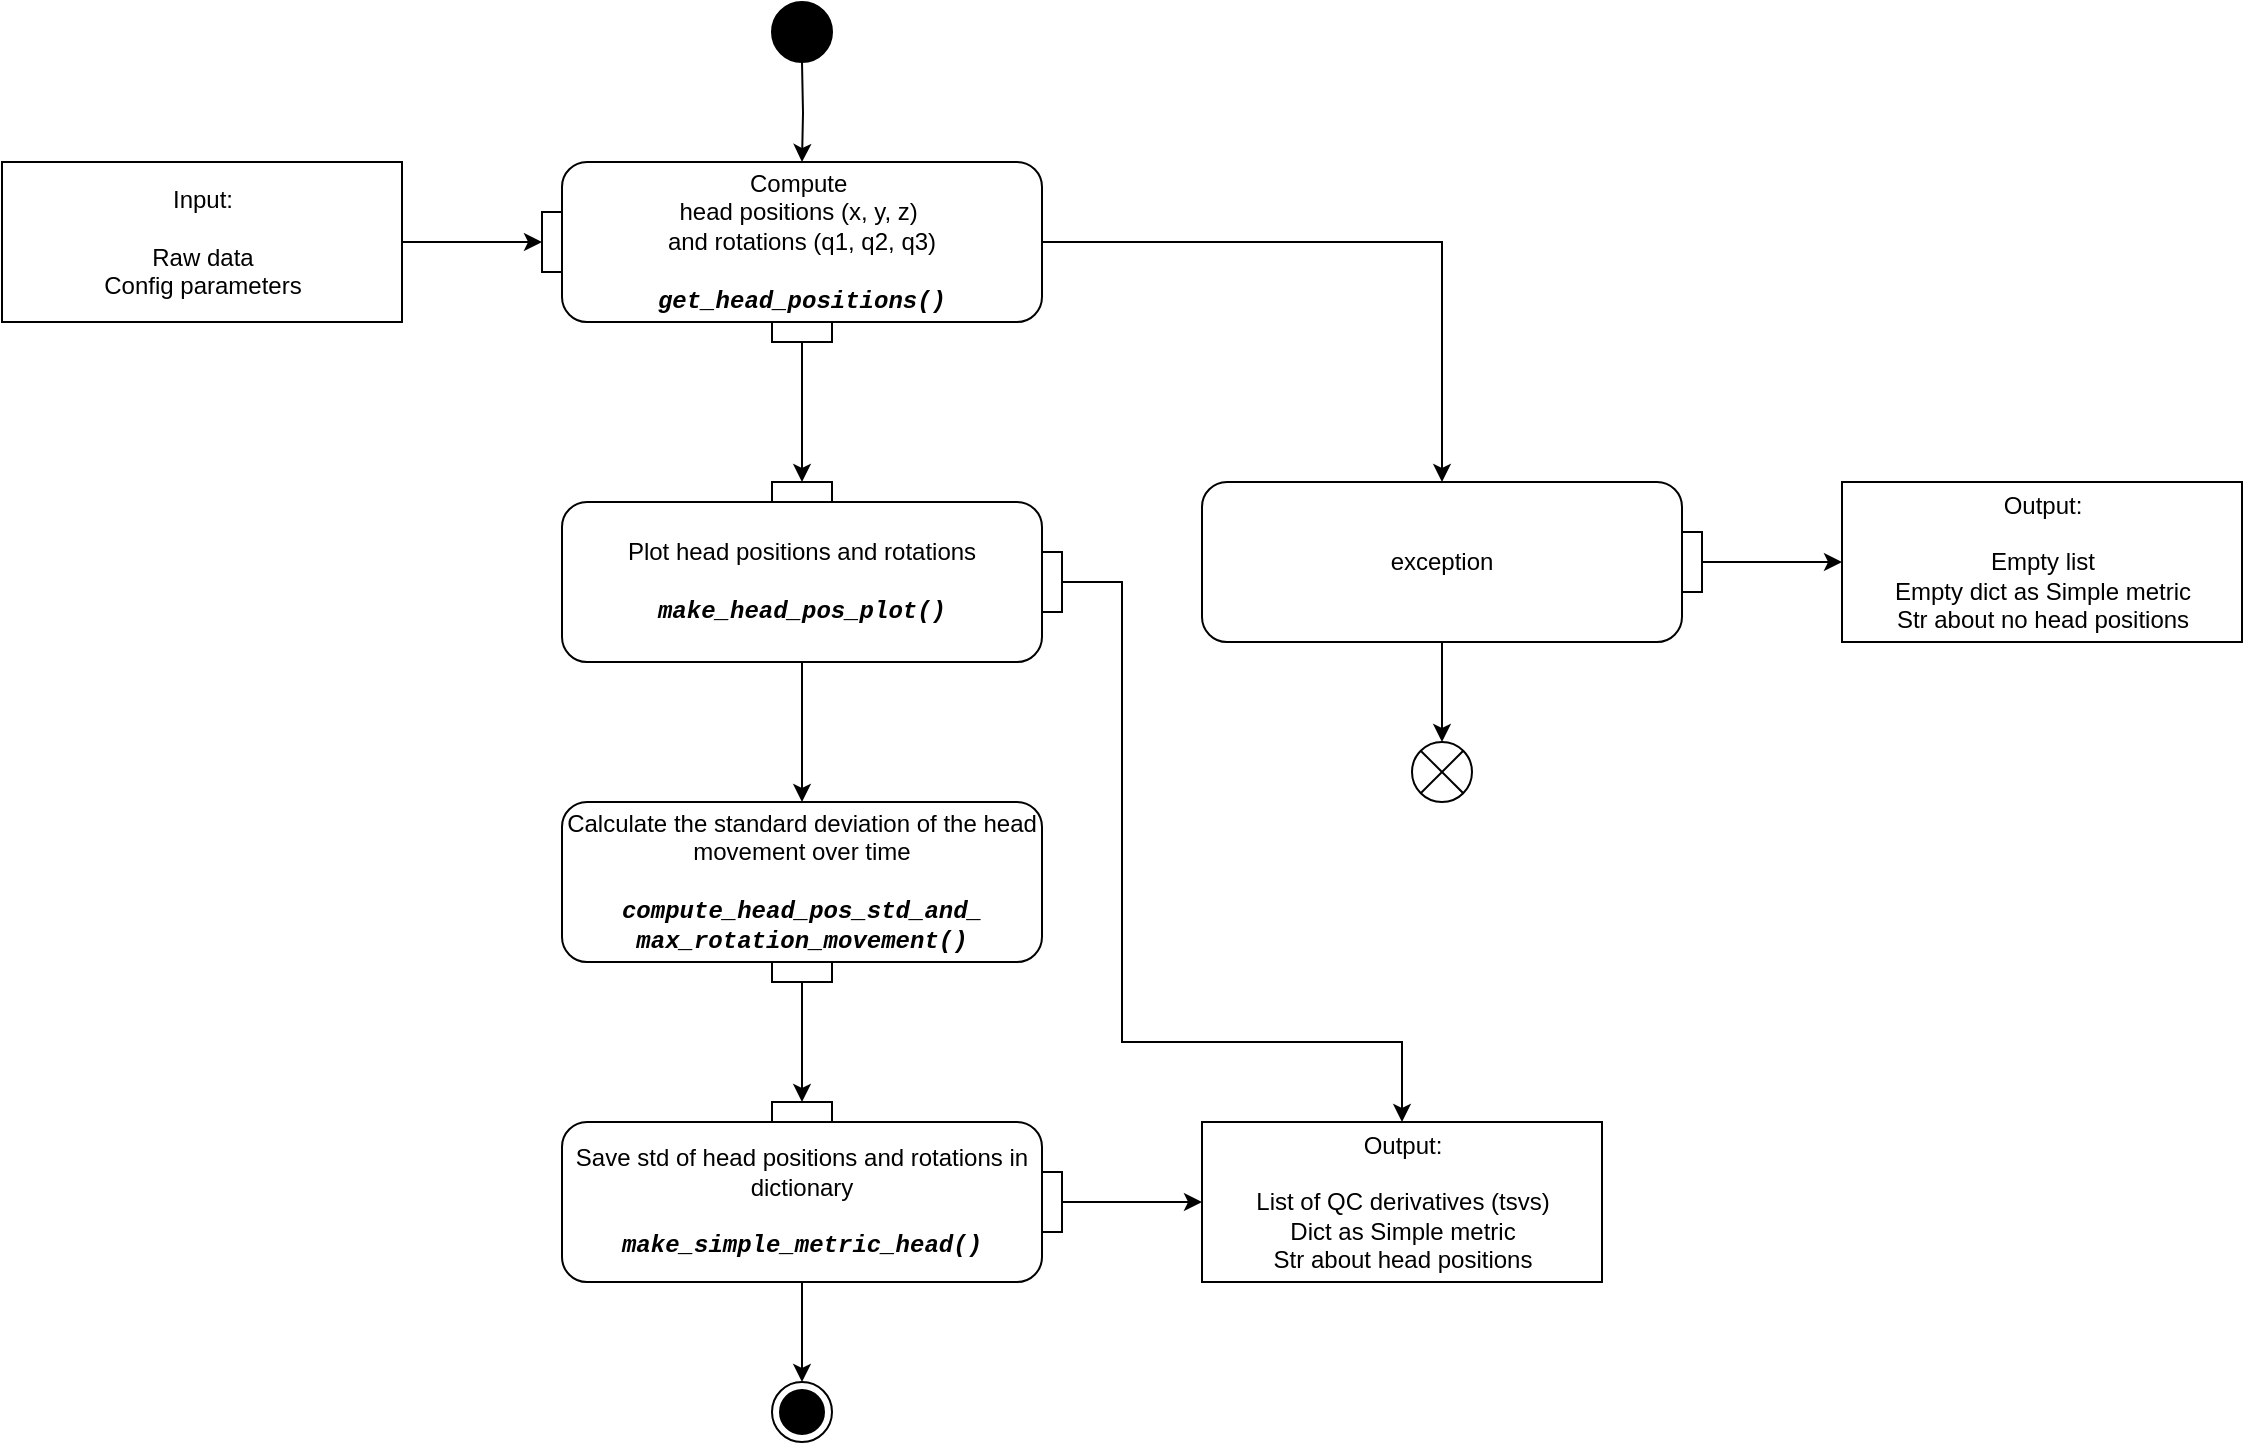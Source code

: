 <mxfile version="24.7.8">
  <diagram name="Page-1" id="cNk8rawfNz_4RUY2DilG">
    <mxGraphModel dx="954" dy="674" grid="1" gridSize="10" guides="1" tooltips="1" connect="1" arrows="1" fold="1" page="0" pageScale="1" pageWidth="1169" pageHeight="827" math="0" shadow="0">
      <root>
        <mxCell id="0" />
        <mxCell id="1" parent="0" />
        <mxCell id="WeTih67nczexHxwz61cG-80" value="Output:&lt;br&gt;&lt;br&gt;List of QC derivatives (tsvs)&lt;br&gt;Dict as Simple metric&lt;br&gt;Str about head positions" style="html=1;dashed=0;fontFamily=Helvetica;fontSize=12;fontColor=rgb(0, 0, 0);align=center;strokeColor=rgb(0, 0, 0);fillColor=rgb(255, 255, 255);" parent="1" vertex="1">
          <mxGeometry x="640" y="600" width="200" height="80" as="geometry" />
        </mxCell>
        <mxCell id="i3P34daP5RMbJGs39lf5-1" value="Input:&lt;br&gt;&lt;br&gt;Raw data&lt;br&gt;Config parameters" style="html=1;" parent="1" vertex="1">
          <mxGeometry x="40" y="120" width="200" height="80" as="geometry" />
        </mxCell>
        <mxCell id="i3P34daP5RMbJGs39lf5-105" value="" style="edgeStyle=orthogonalEdgeStyle;rounded=0;orthogonalLoop=1;jettySize=auto;html=1;fontFamily=Courier New;fontSize=12;" parent="1" source="i3P34daP5RMbJGs39lf5-99" target="i3P34daP5RMbJGs39lf5-104" edge="1">
          <mxGeometry relative="1" as="geometry" />
        </mxCell>
        <mxCell id="i3P34daP5RMbJGs39lf5-106" value="" style="edgeStyle=orthogonalEdgeStyle;rounded=0;orthogonalLoop=1;jettySize=auto;html=1;fontFamily=Courier New;fontSize=12;" parent="1" source="i3P34daP5RMbJGs39lf5-102" target="WeTih67nczexHxwz61cG-80" edge="1">
          <mxGeometry relative="1" as="geometry" />
        </mxCell>
        <mxCell id="i3P34daP5RMbJGs39lf5-107" value="" style="edgeStyle=orthogonalEdgeStyle;rounded=0;orthogonalLoop=1;jettySize=auto;html=1;fontFamily=Courier New;fontSize=12;" parent="1" source="i3P34daP5RMbJGs39lf5-101" edge="1">
          <mxGeometry relative="1" as="geometry">
            <mxPoint x="440" y="730" as="targetPoint" />
          </mxGeometry>
        </mxCell>
        <mxCell id="i3P34daP5RMbJGs39lf5-140" value="Output:&lt;br&gt;&lt;br&gt;Empty list&lt;br&gt;Empty dict as Simple metric&lt;br&gt;Str about no head positions" style="html=1;dashed=0;fontFamily=Helvetica;fontSize=12;fontColor=rgb(0, 0, 0);align=center;strokeColor=rgb(0, 0, 0);fillColor=rgb(255, 255, 255);" parent="1" vertex="1">
          <mxGeometry x="960" y="280" width="200" height="80" as="geometry" />
        </mxCell>
        <mxCell id="i3P34daP5RMbJGs39lf5-142" value="" style="shape=sumEllipse;perimeter=ellipsePerimeter;whiteSpace=wrap;html=1;backgroundOutline=1;fontFamily=Courier New;fontSize=12;" parent="1" vertex="1">
          <mxGeometry x="745" y="410" width="30" height="30" as="geometry" />
        </mxCell>
        <mxCell id="i3P34daP5RMbJGs39lf5-132" value="" style="edgeStyle=orthogonalEdgeStyle;rounded=0;orthogonalLoop=1;jettySize=auto;html=1;fontFamily=Courier New;fontSize=12;" parent="1" target="i3P34daP5RMbJGs39lf5-128" edge="1">
          <mxGeometry relative="1" as="geometry">
            <mxPoint x="440" y="70" as="sourcePoint" />
          </mxGeometry>
        </mxCell>
        <mxCell id="i3P34daP5RMbJGs39lf5-145" style="edgeStyle=orthogonalEdgeStyle;rounded=0;orthogonalLoop=1;jettySize=auto;html=1;entryX=0.5;entryY=0;entryDx=0;entryDy=0;fontFamily=Courier New;fontSize=12;" parent="1" source="i3P34daP5RMbJGs39lf5-128" target="i3P34daP5RMbJGs39lf5-137" edge="1">
          <mxGeometry relative="1" as="geometry" />
        </mxCell>
        <mxCell id="i3P34daP5RMbJGs39lf5-146" value="" style="edgeStyle=orthogonalEdgeStyle;rounded=0;orthogonalLoop=1;jettySize=auto;html=1;fontFamily=Courier New;fontSize=12;" parent="1" source="i3P34daP5RMbJGs39lf5-138" target="i3P34daP5RMbJGs39lf5-140" edge="1">
          <mxGeometry relative="1" as="geometry" />
        </mxCell>
        <mxCell id="i3P34daP5RMbJGs39lf5-147" value="" style="edgeStyle=orthogonalEdgeStyle;rounded=0;orthogonalLoop=1;jettySize=auto;html=1;fontFamily=Courier New;fontSize=12;" parent="1" source="i3P34daP5RMbJGs39lf5-137" target="i3P34daP5RMbJGs39lf5-142" edge="1">
          <mxGeometry relative="1" as="geometry" />
        </mxCell>
        <mxCell id="i3P34daP5RMbJGs39lf5-134" value="" style="edgeStyle=orthogonalEdgeStyle;rounded=0;orthogonalLoop=1;jettySize=auto;html=1;fontFamily=Courier New;fontSize=12;" parent="1" source="i3P34daP5RMbJGs39lf5-1" target="i3P34daP5RMbJGs39lf5-131" edge="1">
          <mxGeometry relative="1" as="geometry" />
        </mxCell>
        <mxCell id="i3P34daP5RMbJGs39lf5-152" value="" style="group" parent="1" vertex="1" connectable="0">
          <mxGeometry x="310" y="120" width="250" height="90" as="geometry" />
        </mxCell>
        <mxCell id="i3P34daP5RMbJGs39lf5-128" value="&lt;div style=&quot;border-color: var(--border-color);&quot;&gt;Compute&amp;nbsp;&lt;/div&gt;&lt;div style=&quot;border-color: var(--border-color);&quot;&gt;head positions (x, y, z)&amp;nbsp;&lt;/div&gt;&lt;div style=&quot;border-color: var(--border-color);&quot;&gt;and rotations (q1, q2, q3)&lt;/div&gt;&lt;br style=&quot;border-color: var(--border-color);&quot;&gt;&lt;div style=&quot;border-color: var(--border-color);&quot;&gt;&lt;font style=&quot;border-color: var(--border-color);&quot; face=&quot;Courier New&quot;&gt;&lt;b style=&quot;border-color: var(--border-color);&quot;&gt;&lt;i style=&quot;border-color: var(--border-color);&quot;&gt;get_head_positions()&lt;/i&gt;&lt;/b&gt;&lt;/font&gt;&lt;/div&gt;" style="html=1;align=center;verticalAlign=middle;rounded=1;absoluteArcSize=1;arcSize=25;dashed=0;fontFamily=Helvetica;fontSize=12;whiteSpace=wrap;container=0;noLabel=0;imageAlign=center;" parent="i3P34daP5RMbJGs39lf5-152" vertex="1">
          <mxGeometry x="10" width="240" height="80" as="geometry" />
        </mxCell>
        <mxCell id="i3P34daP5RMbJGs39lf5-129" value="pinOut 2" style="fontStyle=0;labelPosition=center;verticalLabelPosition=bottom;align=center;verticalAlign=top;spacingLeft=2;fontFamily=Helvetica;fontSize=12;resizable=0;container=0;noLabel=1;" parent="i3P34daP5RMbJGs39lf5-152" vertex="1">
          <mxGeometry x="115" y="80" width="30" height="10" as="geometry" />
        </mxCell>
        <mxCell id="i3P34daP5RMbJGs39lf5-131" value="pinIn 2" style="fontStyle=0;labelPosition=left;verticalLabelPosition=middle;align=right;verticalAlign=middle;spacingLeft=2;fontFamily=Helvetica;fontSize=12;flipH=0;resizable=0;container=0;noLabel=1;" parent="i3P34daP5RMbJGs39lf5-152" vertex="1">
          <mxGeometry y="25" width="10" height="30" as="geometry" />
        </mxCell>
        <mxCell id="i3P34daP5RMbJGs39lf5-154" value="" style="group" parent="1" vertex="1" connectable="0">
          <mxGeometry x="640" y="280" width="250" height="80" as="geometry" />
        </mxCell>
        <mxCell id="i3P34daP5RMbJGs39lf5-137" value="exception" style="html=1;align=center;verticalAlign=middle;rounded=1;absoluteArcSize=1;arcSize=25;dashed=0;fontFamily=Helvetica;fontSize=12;whiteSpace=wrap;container=0;noLabel=0;imageAlign=center;" parent="i3P34daP5RMbJGs39lf5-154" vertex="1">
          <mxGeometry width="240" height="80" as="geometry" />
        </mxCell>
        <mxCell id="i3P34daP5RMbJGs39lf5-138" value="pinOut 1" style="fontStyle=0;labelPosition=right;verticalLabelPosition=middle;align=left;verticalAlign=middle;spacingLeft=2;fontFamily=Helvetica;fontSize=12;resizable=0;container=0;noLabel=1;" parent="i3P34daP5RMbJGs39lf5-154" vertex="1">
          <mxGeometry x="240" y="25" width="10" height="30" as="geometry" />
        </mxCell>
        <mxCell id="i3P34daP5RMbJGs39lf5-155" value="" style="group" parent="1" vertex="1" connectable="0">
          <mxGeometry x="320" y="440" width="240" height="90" as="geometry" />
        </mxCell>
        <mxCell id="i3P34daP5RMbJGs39lf5-98" value="&lt;div&gt;Calculate the standard deviation of the head movement over time&lt;/div&gt;&lt;br&gt;&lt;div&gt;&lt;font face=&quot;Courier New&quot;&gt;&lt;b&gt;&lt;i&gt;compute_head_pos_std_and_&lt;/i&gt;&lt;/b&gt;&lt;/font&gt;&lt;/div&gt;&lt;div&gt;&lt;b style=&quot;font-family: &amp;quot;Courier New&amp;quot;; background-color: initial;&quot;&gt;&lt;i&gt;max_rotation_movement()&lt;/i&gt;&lt;/b&gt;&lt;br&gt;&lt;/div&gt;" style="html=1;align=center;verticalAlign=middle;rounded=1;absoluteArcSize=1;arcSize=25;dashed=0;fontFamily=Helvetica;fontSize=12;whiteSpace=wrap;container=0;noLabel=0;imageAlign=center;" parent="i3P34daP5RMbJGs39lf5-155" vertex="1">
          <mxGeometry width="240" height="80" as="geometry" />
        </mxCell>
        <mxCell id="i3P34daP5RMbJGs39lf5-99" value="pinOut 2" style="fontStyle=0;labelPosition=center;verticalLabelPosition=bottom;align=center;verticalAlign=top;spacingLeft=2;fontFamily=Helvetica;fontSize=12;resizable=0;container=0;noLabel=1;" parent="i3P34daP5RMbJGs39lf5-155" vertex="1">
          <mxGeometry x="105" y="80" width="30" height="10" as="geometry" />
        </mxCell>
        <mxCell id="i3P34daP5RMbJGs39lf5-156" value="" style="group" parent="1" vertex="1" connectable="0">
          <mxGeometry x="320" y="590" width="250" height="90" as="geometry" />
        </mxCell>
        <mxCell id="i3P34daP5RMbJGs39lf5-101" value="&lt;div&gt;Save std of head positions and rotations in dictionary&lt;/div&gt;&lt;br&gt;&lt;font face=&quot;Courier New&quot;&gt;&lt;b&gt;&lt;i&gt;make_simple_metric_head()&lt;/i&gt;&lt;/b&gt;&lt;/font&gt;" style="html=1;align=center;verticalAlign=middle;rounded=1;absoluteArcSize=1;arcSize=25;dashed=0;fontFamily=Helvetica;fontSize=12;whiteSpace=wrap;container=0;noLabel=0;imageAlign=center;" parent="i3P34daP5RMbJGs39lf5-156" vertex="1">
          <mxGeometry y="10" width="240" height="80" as="geometry" />
        </mxCell>
        <mxCell id="i3P34daP5RMbJGs39lf5-102" value="pinOut 1" style="fontStyle=0;labelPosition=right;verticalLabelPosition=middle;align=left;verticalAlign=middle;spacingLeft=2;fontFamily=Helvetica;fontSize=12;resizable=0;container=0;noLabel=1;" parent="i3P34daP5RMbJGs39lf5-156" vertex="1">
          <mxGeometry x="240" y="35" width="10" height="30" as="geometry" />
        </mxCell>
        <mxCell id="i3P34daP5RMbJGs39lf5-104" value="pinIn 1" style="fontStyle=0;labelPosition=center;verticalLabelPosition=top;align=center;verticalAlign=bottom;spacingLeft=2;fontFamily=Helvetica;fontSize=12;resizable=0;container=0;noLabel=1;" parent="i3P34daP5RMbJGs39lf5-156" vertex="1">
          <mxGeometry x="105" width="30" height="10" as="geometry" />
        </mxCell>
        <mxCell id="_5bZpyrAPtBTRgoMevDu-9" value="" style="group;flipH=1;" parent="1" vertex="1" connectable="0">
          <mxGeometry x="320" y="280" width="250" height="90" as="geometry" />
        </mxCell>
        <mxCell id="_5bZpyrAPtBTRgoMevDu-10" value="&lt;div style=&quot;border-color: var(--border-color);&quot;&gt;Plot head positions and rotations&lt;/div&gt;&lt;br style=&quot;border-color: var(--border-color);&quot;&gt;&lt;font style=&quot;border-color: var(--border-color);&quot; face=&quot;Courier New&quot;&gt;&lt;b style=&quot;border-color: var(--border-color);&quot;&gt;&lt;i style=&quot;border-color: var(--border-color);&quot;&gt;make_head_pos_plot()&lt;/i&gt;&lt;/b&gt;&lt;/font&gt;" style="html=1;align=center;verticalAlign=middle;rounded=1;absoluteArcSize=1;arcSize=25;dashed=0;fontFamily=Helvetica;fontSize=12;whiteSpace=wrap;container=0;noLabel=0;imageAlign=center;" parent="_5bZpyrAPtBTRgoMevDu-9" vertex="1">
          <mxGeometry y="10" width="240" height="80" as="geometry" />
        </mxCell>
        <mxCell id="_5bZpyrAPtBTRgoMevDu-11" value="pinIn 2" style="fontStyle=0;labelPosition=left;verticalLabelPosition=middle;align=right;verticalAlign=middle;spacingLeft=2;fontFamily=Helvetica;fontSize=12;flipH=0;resizable=0;container=0;noLabel=1;" parent="_5bZpyrAPtBTRgoMevDu-9" vertex="1">
          <mxGeometry x="240" y="35" width="10" height="30" as="geometry" />
        </mxCell>
        <mxCell id="_5bZpyrAPtBTRgoMevDu-12" value="pinIn 1" style="fontStyle=0;labelPosition=center;verticalLabelPosition=top;align=center;verticalAlign=bottom;spacingLeft=2;fontFamily=Helvetica;fontSize=12;resizable=0;container=0;noLabel=1;" parent="_5bZpyrAPtBTRgoMevDu-9" vertex="1">
          <mxGeometry x="105" width="30" height="10" as="geometry" />
        </mxCell>
        <mxCell id="_5bZpyrAPtBTRgoMevDu-13" value="" style="edgeStyle=orthogonalEdgeStyle;rounded=0;orthogonalLoop=1;jettySize=auto;html=1;" parent="1" source="i3P34daP5RMbJGs39lf5-129" target="_5bZpyrAPtBTRgoMevDu-12" edge="1">
          <mxGeometry relative="1" as="geometry" />
        </mxCell>
        <mxCell id="_5bZpyrAPtBTRgoMevDu-14" value="" style="edgeStyle=orthogonalEdgeStyle;rounded=0;orthogonalLoop=1;jettySize=auto;html=1;" parent="1" source="_5bZpyrAPtBTRgoMevDu-10" target="i3P34daP5RMbJGs39lf5-98" edge="1">
          <mxGeometry relative="1" as="geometry" />
        </mxCell>
        <mxCell id="_5bZpyrAPtBTRgoMevDu-15" style="edgeStyle=orthogonalEdgeStyle;rounded=0;orthogonalLoop=1;jettySize=auto;html=1;entryX=0.5;entryY=0;entryDx=0;entryDy=0;" parent="1" source="_5bZpyrAPtBTRgoMevDu-11" target="WeTih67nczexHxwz61cG-80" edge="1">
          <mxGeometry relative="1" as="geometry">
            <Array as="points">
              <mxPoint x="600" y="330" />
              <mxPoint x="600" y="560" />
              <mxPoint x="740" y="560" />
            </Array>
          </mxGeometry>
        </mxCell>
        <mxCell id="n51BtK7npl0kcJrsYIU--1" value="" style="ellipse;fillColor=strokeColor;html=1;" parent="1" vertex="1">
          <mxGeometry x="425" y="40" width="30" height="30" as="geometry" />
        </mxCell>
        <mxCell id="n51BtK7npl0kcJrsYIU--2" value="" style="ellipse;html=1;shape=endState;fillColor=strokeColor;" parent="1" vertex="1">
          <mxGeometry x="425" y="730" width="30" height="30" as="geometry" />
        </mxCell>
      </root>
    </mxGraphModel>
  </diagram>
</mxfile>
